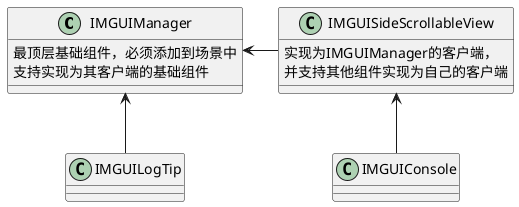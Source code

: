 ﻿@startuml
'https://plantuml.com/class-diagram

class IMGUIManager{
最顶层基础组件，必须添加到场景中
支持实现为其客户端的基础组件
}

class IMGUISideScrollableView{
实现为IMGUIManager的客户端，
并支持其他组件实现为自己的客户端
}

IMGUIManager <--r IMGUISideScrollableView

class IMGUIConsole


IMGUISideScrollableView <-- IMGUIConsole

class IMGUILogTip

IMGUIManager <-- IMGUILogTip



@enduml